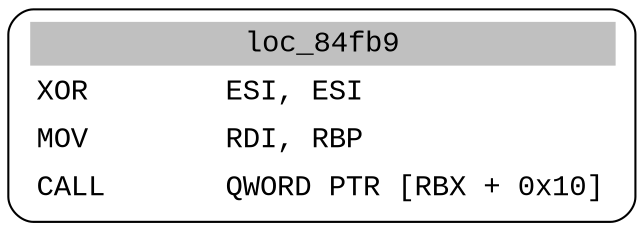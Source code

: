 digraph asm_graph {
1941 [
shape="Mrecord" fontname="Courier New"label =<<table border="0" cellborder="0" cellpadding="3"><tr><td align="center" colspan="2" bgcolor="grey">loc_84fb9</td></tr><tr><td align="left">XOR        ESI, ESI</td></tr><tr><td align="left">MOV        RDI, RBP</td></tr><tr><td align="left">CALL       QWORD PTR [RBX + 0x10]</td></tr></table>> ];
}